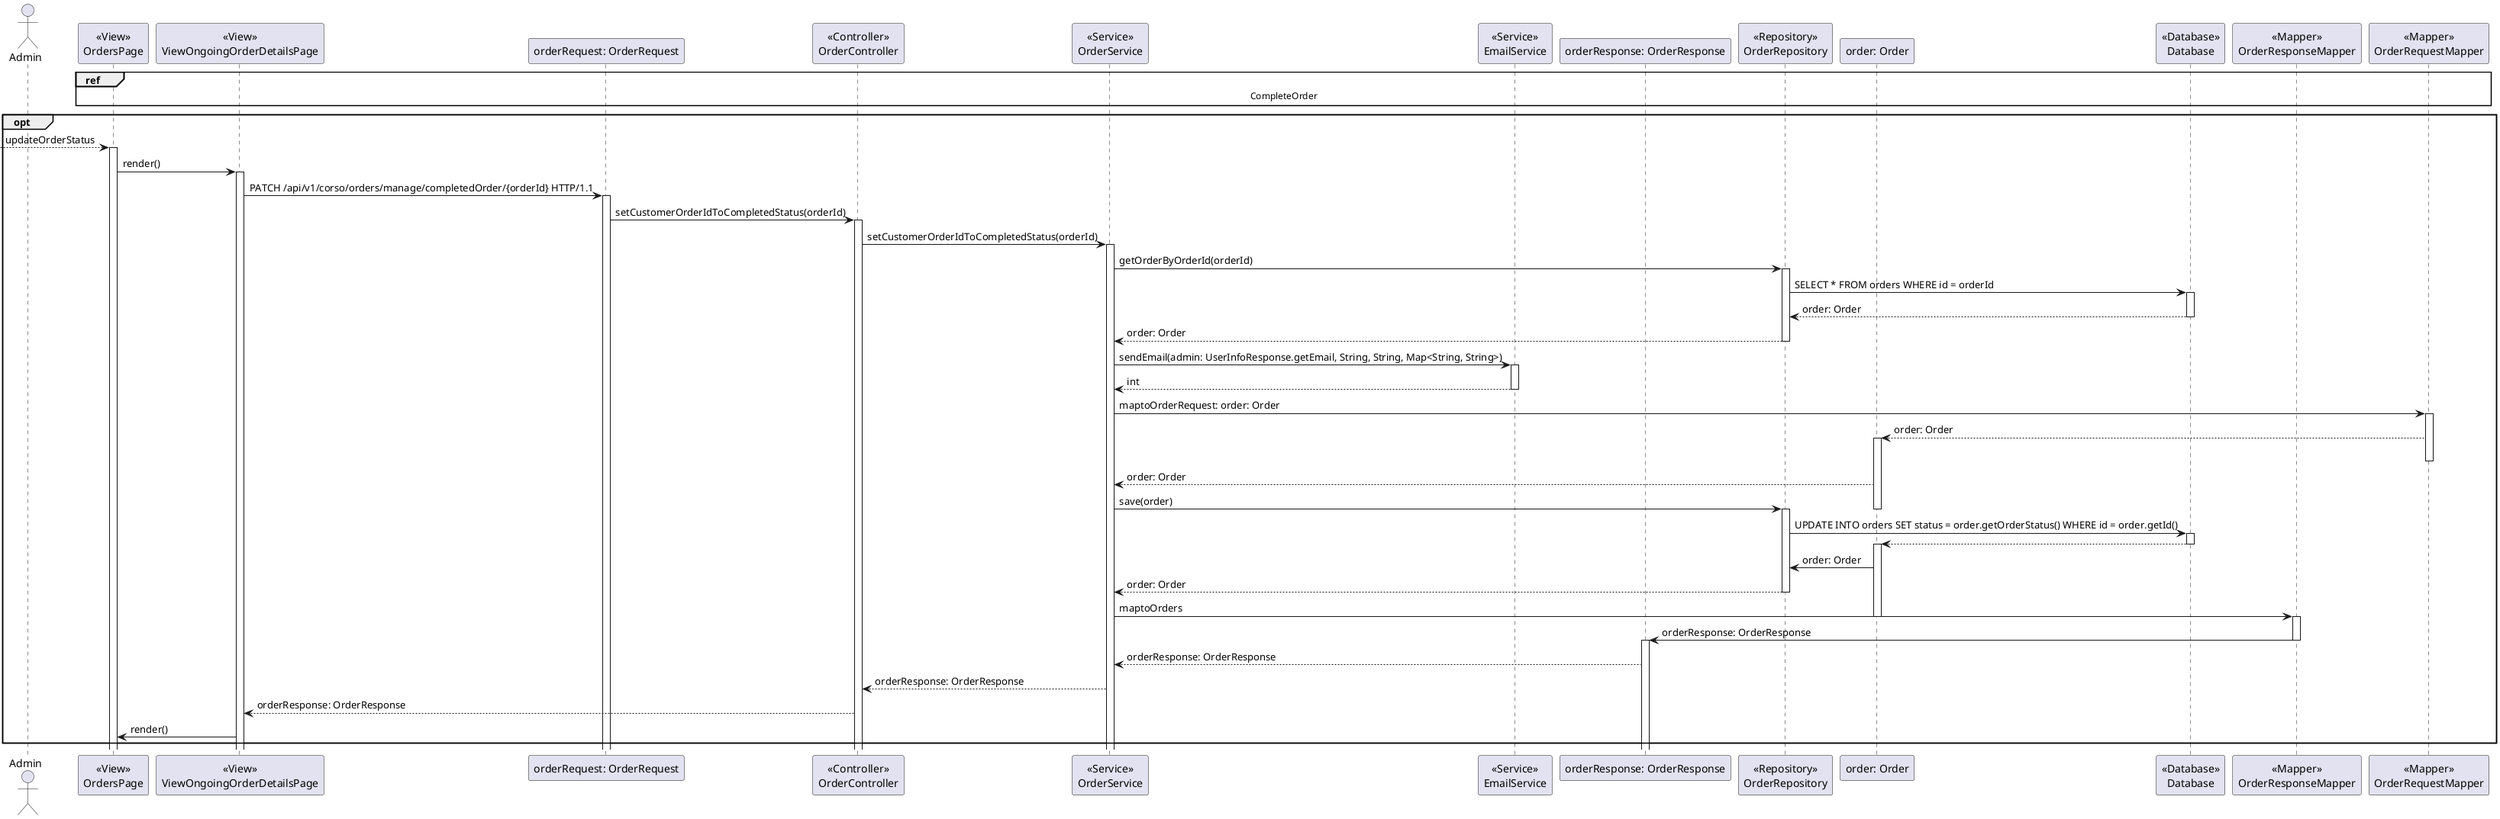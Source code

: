 @startuml

actor Admin as User

participant OrdersPage as "<<View>>\nOrdersPage"
participant CurrentOrdersPage as "<<View>>\nViewOngoingOrderDetailsPage"
participant OrderRequest as "orderRequest: OrderRequest"
participant Controller as "<<Controller>>\nOrderController"
participant OrderService as "<<Service>>\nOrderService"
participant EmailService as "<<Service>>\nEmailService"
participant Response as "orderResponse: OrderResponse"
participant OrderRepository as "<<Repository>>\nOrderRepository"
participant Order as "order: Order"
participant Database as "<<Database>>\nDatabase"
participant OrderResponseMapper as "<<Mapper>>\nOrderResponseMapper"
participant OrderRequestMapper as "<<Mapper>>\nOrderRequestMapper"

ref over OrdersPage, CurrentOrdersPage, OrderRequest, Controller, OrderService, EmailService, Response, OrderRepository, Order, Database, OrderResponseMapper, OrderRequestMapper
    CompleteOrder
end ref

opt

--> OrdersPage: updateOrderStatus
activate OrdersPage

OrdersPage -> CurrentOrdersPage: render()
activate CurrentOrdersPage

CurrentOrdersPage -> OrderRequest: PATCH /api/v1/corso/orders/manage/completedOrder/{orderId} HTTP/1.1
activate OrderRequest

OrderRequest -> Controller: setCustomerOrderIdToCompletedStatus(orderId)
activate Controller




Controller -> OrderService: setCustomerOrderIdToCompletedStatus(orderId)
activate OrderService

OrderService -> OrderRepository: getOrderByOrderId(orderId)
activate OrderRepository

OrderRepository -> Database: SELECT * FROM orders WHERE id = orderId
activate Database

Database --> OrderRepository: order: Order
deactivate Database

OrderRepository --> OrderService: order: Order
deactivate OrderRepository

OrderService -> EmailService: sendEmail(admin: UserInfoResponse.getEmail, String, String, Map<String, String>)
activate EmailService

EmailService --> OrderService: int
deactivate EmailService

OrderService -> OrderRequestMapper: maptoOrderRequest: order: Order
activate OrderRequestMapper

OrderRequestMapper --> Order: order: Order
activate Order

deactivate OrderRequestMapper

Order --> OrderService: order: Order

OrderService -> OrderRepository: save(order)
deactivate Order

activate OrderRepository

OrderRepository -> Database: UPDATE INTO orders SET status = order.getOrderStatus() WHERE id = order.getId()
activate Database

Database --> Order
deactivate Database
activate Order

Order -> OrderRepository: order: Order

OrderRepository --> OrderService: order: Order
deactivate OrderRepository

OrderService -> OrderResponseMapper: maptoOrders
deactivate Order
activate OrderResponseMapper

OrderResponseMapper -> Response: orderResponse: OrderResponse
deactivate OrderResponseMapper
activate Response

Response --> OrderService: orderResponse: OrderResponse

OrderService --> Controller: orderResponse: OrderResponse

Controller --> CurrentOrdersPage: orderResponse: OrderResponse

CurrentOrdersPage -> OrdersPage: render()

end opt

@enduml
